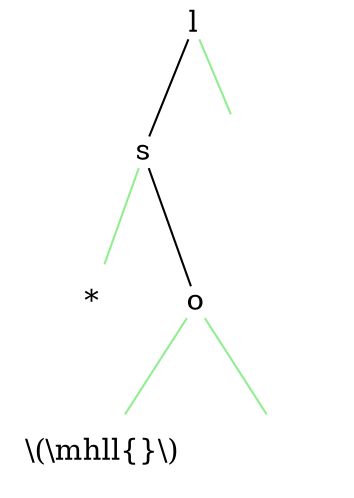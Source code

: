 graph {
	size="4,4"
	0 [label=l shape=plain]
	1 [label=s shape=plain]
	0 -- 1
	2 [label="*" shape=none]
	1 -- 2 [color=lightgreen]
	3 [label=o shape=plain]
	1 -- 3
	4 [label="\\(\\mhll{}\\)" shape=none]
	3 -- 4 [color=lightgreen]
	5 [label="" shape=none]
	3 -- 5 [color=lightgreen]
	6 [label="" shape=none]
	0 -- 6 [color=lightgreen]
}

